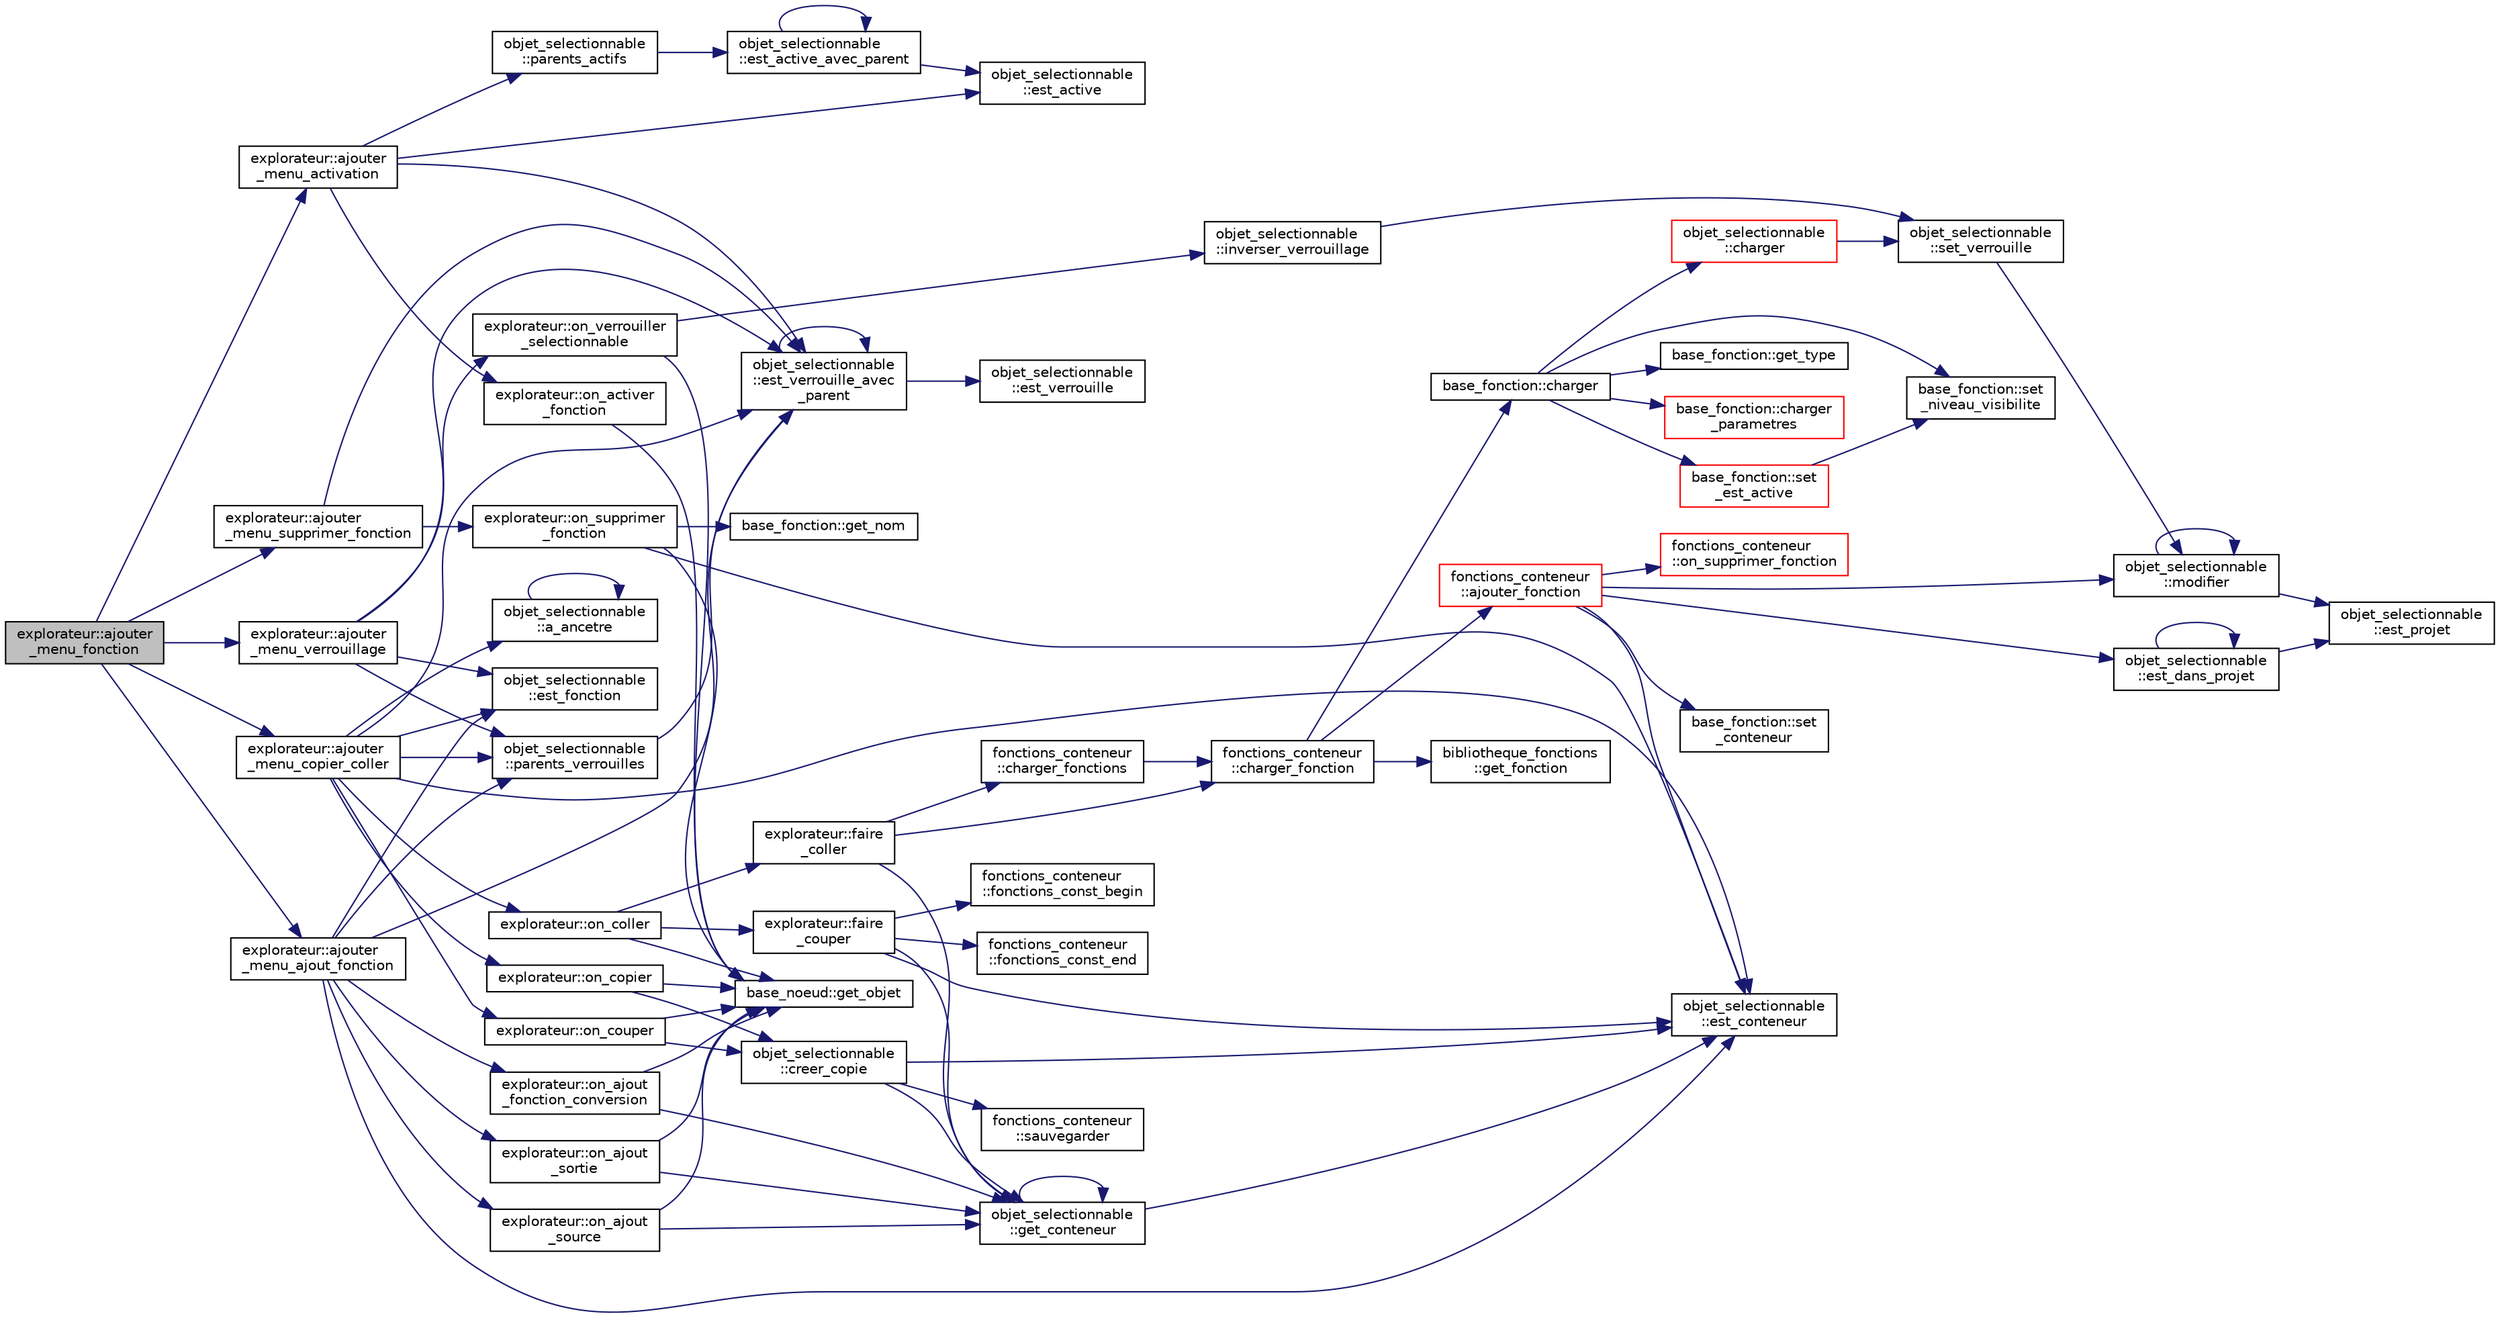 digraph "explorateur::ajouter_menu_fonction"
{
  edge [fontname="Helvetica",fontsize="10",labelfontname="Helvetica",labelfontsize="10"];
  node [fontname="Helvetica",fontsize="10",shape=record];
  rankdir="LR";
  Node263 [label="explorateur::ajouter\l_menu_fonction",height=0.2,width=0.4,color="black", fillcolor="grey75", style="filled", fontcolor="black"];
  Node263 -> Node264 [color="midnightblue",fontsize="10",style="solid",fontname="Helvetica"];
  Node264 [label="explorateur::ajouter\l_menu_activation",height=0.2,width=0.4,color="black", fillcolor="white", style="filled",URL="$classexplorateur.html#ac3864397d861ebd1634c55ce84ad58bd",tooltip="Ajoute dans un menu donné l&#39;action d&#39;activation. "];
  Node264 -> Node265 [color="midnightblue",fontsize="10",style="solid",fontname="Helvetica"];
  Node265 [label="objet_selectionnable\l::est_active",height=0.2,width=0.4,color="black", fillcolor="white", style="filled",URL="$classobjet__selectionnable.html#a9a0bf43723dd1656224cec9f3c42bba0",tooltip="Retourne l&#39;état d&#39;activation de l&#39;objet. "];
  Node264 -> Node266 [color="midnightblue",fontsize="10",style="solid",fontname="Helvetica"];
  Node266 [label="explorateur::on_activer\l_fonction",height=0.2,width=0.4,color="black", fillcolor="white", style="filled",URL="$classexplorateur.html#a71d8c413f548ef02da9bd592710ff356",tooltip="Fonction appelée lors d&#39;une demande de changement d&#39;activation d&#39;une fonction. "];
  Node266 -> Node267 [color="midnightblue",fontsize="10",style="solid",fontname="Helvetica"];
  Node267 [label="base_noeud::get_objet",height=0.2,width=0.4,color="black", fillcolor="white", style="filled",URL="$classbase__noeud.html#a762c999077b247ebf1d8c6dd83313ffd",tooltip="Retourne l&#39;objet sélectionnable associé au noeud. "];
  Node264 -> Node268 [color="midnightblue",fontsize="10",style="solid",fontname="Helvetica"];
  Node268 [label="objet_selectionnable\l::parents_actifs",height=0.2,width=0.4,color="black", fillcolor="white", style="filled",URL="$classobjet__selectionnable.html#a65b1afceca6ba5882edb9b7707d851f8",tooltip="Retourne l&#39;état d&#39;activation de l&#39;objet parent. "];
  Node268 -> Node269 [color="midnightblue",fontsize="10",style="solid",fontname="Helvetica"];
  Node269 [label="objet_selectionnable\l::est_active_avec_parent",height=0.2,width=0.4,color="black", fillcolor="white", style="filled",URL="$classobjet__selectionnable.html#ab86bf8b056ebc44909fb899dc6834422",tooltip="Retourne l&#39;état d&#39;activation de l&#39;objet en considérant également les objets parents. "];
  Node269 -> Node265 [color="midnightblue",fontsize="10",style="solid",fontname="Helvetica"];
  Node269 -> Node269 [color="midnightblue",fontsize="10",style="solid",fontname="Helvetica"];
  Node264 -> Node270 [color="midnightblue",fontsize="10",style="solid",fontname="Helvetica"];
  Node270 [label="objet_selectionnable\l::est_verrouille_avec\l_parent",height=0.2,width=0.4,color="black", fillcolor="white", style="filled",URL="$classobjet__selectionnable.html#a001c4584a6430689f478544ec560fb7e",tooltip="Indique si l&#39;objet est verrouillé en considérant également ses parents. "];
  Node270 -> Node271 [color="midnightblue",fontsize="10",style="solid",fontname="Helvetica"];
  Node271 [label="objet_selectionnable\l::est_verrouille",height=0.2,width=0.4,color="black", fillcolor="white", style="filled",URL="$classobjet__selectionnable.html#ae9c29950b9e5b582338ac659ecc3e3d6",tooltip="Indique si l&#39;objet est vérrouillé, i.e. non éditable. "];
  Node270 -> Node270 [color="midnightblue",fontsize="10",style="solid",fontname="Helvetica"];
  Node263 -> Node272 [color="midnightblue",fontsize="10",style="solid",fontname="Helvetica"];
  Node272 [label="explorateur::ajouter\l_menu_verrouillage",height=0.2,width=0.4,color="black", fillcolor="white", style="filled",URL="$classexplorateur.html#a959592d5ad501ab3272a898720cc8984",tooltip="Ajoute dans un menu donné l&#39;action de verrouillage. "];
  Node272 -> Node270 [color="midnightblue",fontsize="10",style="solid",fontname="Helvetica"];
  Node272 -> Node273 [color="midnightblue",fontsize="10",style="solid",fontname="Helvetica"];
  Node273 [label="objet_selectionnable\l::est_fonction",height=0.2,width=0.4,color="black", fillcolor="white", style="filled",URL="$classobjet__selectionnable.html#a8a235fc5211fbec0347ebe2342e99fa5",tooltip="Indique si l&#39;objet est une fonction. "];
  Node272 -> Node274 [color="midnightblue",fontsize="10",style="solid",fontname="Helvetica"];
  Node274 [label="explorateur::on_verrouiller\l_selectionnable",height=0.2,width=0.4,color="black", fillcolor="white", style="filled",URL="$classexplorateur.html#add77f5981057fc14b9bbac37c251a467",tooltip="Fonction appelée lors d&#39;une demande de verrouillage d&#39;un objet. "];
  Node274 -> Node267 [color="midnightblue",fontsize="10",style="solid",fontname="Helvetica"];
  Node274 -> Node275 [color="midnightblue",fontsize="10",style="solid",fontname="Helvetica"];
  Node275 [label="objet_selectionnable\l::inverser_verrouillage",height=0.2,width=0.4,color="black", fillcolor="white", style="filled",URL="$classobjet__selectionnable.html#a028ac895965858e0e8e8e2cc25e8323c",tooltip="Inverse l&#39;état de verrouillage. "];
  Node275 -> Node276 [color="midnightblue",fontsize="10",style="solid",fontname="Helvetica"];
  Node276 [label="objet_selectionnable\l::set_verrouille",height=0.2,width=0.4,color="black", fillcolor="white", style="filled",URL="$classobjet__selectionnable.html#a5d39343f43293805a0b60e8520687d87",tooltip="Initialise l&#39;état de verrouillage de l&#39;objet. "];
  Node276 -> Node277 [color="midnightblue",fontsize="10",style="solid",fontname="Helvetica"];
  Node277 [label="objet_selectionnable\l::modifier",height=0.2,width=0.4,color="black", fillcolor="white", style="filled",URL="$classobjet__selectionnable.html#a9f76b8e89231a79c3fc840af874bd868",tooltip="Modifie l&#39;objet. "];
  Node277 -> Node278 [color="midnightblue",fontsize="10",style="solid",fontname="Helvetica"];
  Node278 [label="objet_selectionnable\l::est_projet",height=0.2,width=0.4,color="black", fillcolor="white", style="filled",URL="$classobjet__selectionnable.html#a49ea1a29523e46f099896477a2b43eaa",tooltip="Indique si l&#39;objet est un projet. "];
  Node277 -> Node277 [color="midnightblue",fontsize="10",style="solid",fontname="Helvetica"];
  Node272 -> Node279 [color="midnightblue",fontsize="10",style="solid",fontname="Helvetica"];
  Node279 [label="objet_selectionnable\l::parents_verrouilles",height=0.2,width=0.4,color="black", fillcolor="white", style="filled",URL="$classobjet__selectionnable.html#ad9357af8b3471529814165378c6ce13d",tooltip="Indique si le paret de l&#39;objet est verrouillé. "];
  Node279 -> Node270 [color="midnightblue",fontsize="10",style="solid",fontname="Helvetica"];
  Node263 -> Node280 [color="midnightblue",fontsize="10",style="solid",fontname="Helvetica"];
  Node280 [label="explorateur::ajouter\l_menu_ajout_fonction",height=0.2,width=0.4,color="black", fillcolor="white", style="filled",URL="$classexplorateur.html#ad6ea829268272e407807e82a039eee42",tooltip="Ajoute dans un menu donné les actions d&#39;ajout de fonctions. "];
  Node280 -> Node281 [color="midnightblue",fontsize="10",style="solid",fontname="Helvetica"];
  Node281 [label="objet_selectionnable\l::est_conteneur",height=0.2,width=0.4,color="black", fillcolor="white", style="filled",URL="$classobjet__selectionnable.html#a2c6b5b342b5f3a9f48893f793f935e0f",tooltip="Indique si l&#39;objet est un conteneur. "];
  Node280 -> Node270 [color="midnightblue",fontsize="10",style="solid",fontname="Helvetica"];
  Node280 -> Node273 [color="midnightblue",fontsize="10",style="solid",fontname="Helvetica"];
  Node280 -> Node279 [color="midnightblue",fontsize="10",style="solid",fontname="Helvetica"];
  Node280 -> Node282 [color="midnightblue",fontsize="10",style="solid",fontname="Helvetica"];
  Node282 [label="explorateur::on_ajout\l_source",height=0.2,width=0.4,color="black", fillcolor="white", style="filled",URL="$classexplorateur.html#a9f87ebe9efe7486d6e781556238feb4e",tooltip="Fonction appelée lors d&#39;une demande d&#39;ajout de fonction source. "];
  Node282 -> Node267 [color="midnightblue",fontsize="10",style="solid",fontname="Helvetica"];
  Node282 -> Node283 [color="midnightblue",fontsize="10",style="solid",fontname="Helvetica"];
  Node283 [label="objet_selectionnable\l::get_conteneur",height=0.2,width=0.4,color="black", fillcolor="white", style="filled",URL="$classobjet__selectionnable.html#ab809d020155b7fec48ff3adbe15c9b65",tooltip="Retourne le fonctions_conteneur le plus proche : l&#39;objet lui-même s&#39;il est un conteneur, ou le conteneur parent sinon. "];
  Node283 -> Node281 [color="midnightblue",fontsize="10",style="solid",fontname="Helvetica"];
  Node283 -> Node283 [color="midnightblue",fontsize="10",style="solid",fontname="Helvetica"];
  Node280 -> Node284 [color="midnightblue",fontsize="10",style="solid",fontname="Helvetica"];
  Node284 [label="explorateur::on_ajout\l_fonction_conversion",height=0.2,width=0.4,color="black", fillcolor="white", style="filled",URL="$classexplorateur.html#a513ccd6238459ae6982973a5b671a63b",tooltip="Fonction appelée lors d&#39;une demande d&#39;ajout de fonction de conversion. "];
  Node284 -> Node267 [color="midnightblue",fontsize="10",style="solid",fontname="Helvetica"];
  Node284 -> Node283 [color="midnightblue",fontsize="10",style="solid",fontname="Helvetica"];
  Node280 -> Node285 [color="midnightblue",fontsize="10",style="solid",fontname="Helvetica"];
  Node285 [label="explorateur::on_ajout\l_sortie",height=0.2,width=0.4,color="black", fillcolor="white", style="filled",URL="$classexplorateur.html#aad600593e3982f73bd876a32cc4b8381",tooltip="Fonction appelée lors d&#39;une demande d&#39;ajout de fonction de sortie. "];
  Node285 -> Node267 [color="midnightblue",fontsize="10",style="solid",fontname="Helvetica"];
  Node285 -> Node283 [color="midnightblue",fontsize="10",style="solid",fontname="Helvetica"];
  Node263 -> Node286 [color="midnightblue",fontsize="10",style="solid",fontname="Helvetica"];
  Node286 [label="explorateur::ajouter\l_menu_copier_coller",height=0.2,width=0.4,color="black", fillcolor="white", style="filled",URL="$classexplorateur.html#a57e9b7f934e2a1e699d816d144fb2338",tooltip="Ajoute dans un menu donné les actions de copier/couper/coller. "];
  Node286 -> Node281 [color="midnightblue",fontsize="10",style="solid",fontname="Helvetica"];
  Node286 -> Node287 [color="midnightblue",fontsize="10",style="solid",fontname="Helvetica"];
  Node287 [label="explorateur::on_copier",height=0.2,width=0.4,color="black", fillcolor="white", style="filled",URL="$classexplorateur.html#ab3b5326853acdf90c798ad2b8e3dfbb8",tooltip="Fonction appelée lors d&#39;une demande de copie. "];
  Node287 -> Node267 [color="midnightblue",fontsize="10",style="solid",fontname="Helvetica"];
  Node287 -> Node288 [color="midnightblue",fontsize="10",style="solid",fontname="Helvetica"];
  Node288 [label="objet_selectionnable\l::creer_copie",height=0.2,width=0.4,color="black", fillcolor="white", style="filled",URL="$classobjet__selectionnable.html#a9841178873971cf9b7384d661d3eb21a",tooltip="Crée une copie de l&#39;objet au format QString. "];
  Node288 -> Node281 [color="midnightblue",fontsize="10",style="solid",fontname="Helvetica"];
  Node288 -> Node283 [color="midnightblue",fontsize="10",style="solid",fontname="Helvetica"];
  Node288 -> Node289 [color="midnightblue",fontsize="10",style="solid",fontname="Helvetica"];
  Node289 [label="fonctions_conteneur\l::sauvegarder",height=0.2,width=0.4,color="black", fillcolor="white", style="filled",URL="$classfonctions__conteneur.html#a45ec80993babd844410c429794357871",tooltip="Sauvegarde le fonctions_conteneur dans un flux donné. "];
  Node286 -> Node290 [color="midnightblue",fontsize="10",style="solid",fontname="Helvetica"];
  Node290 [label="explorateur::on_couper",height=0.2,width=0.4,color="black", fillcolor="white", style="filled",URL="$classexplorateur.html#ab3eaff6725b5b3bfcded294beed49449",tooltip="Fonction appelée lors d&#39;une demande de coupé. "];
  Node290 -> Node267 [color="midnightblue",fontsize="10",style="solid",fontname="Helvetica"];
  Node290 -> Node288 [color="midnightblue",fontsize="10",style="solid",fontname="Helvetica"];
  Node286 -> Node270 [color="midnightblue",fontsize="10",style="solid",fontname="Helvetica"];
  Node286 -> Node291 [color="midnightblue",fontsize="10",style="solid",fontname="Helvetica"];
  Node291 [label="objet_selectionnable\l::a_ancetre",height=0.2,width=0.4,color="black", fillcolor="white", style="filled",URL="$classobjet__selectionnable.html#aed181014e7fe90bc341d0b0341cd7c31",tooltip="Indique si l&#39;objet a comme ancêtre un objet donné. "];
  Node291 -> Node291 [color="midnightblue",fontsize="10",style="solid",fontname="Helvetica"];
  Node286 -> Node292 [color="midnightblue",fontsize="10",style="solid",fontname="Helvetica"];
  Node292 [label="explorateur::on_coller",height=0.2,width=0.4,color="black", fillcolor="white", style="filled",URL="$classexplorateur.html#a5394562c6a7168f624d9ee1f7a2736fa",tooltip="Fonction appelée lors d&#39;une demande de collé. "];
  Node292 -> Node293 [color="midnightblue",fontsize="10",style="solid",fontname="Helvetica"];
  Node293 [label="explorateur::faire\l_couper",height=0.2,width=0.4,color="black", fillcolor="white", style="filled",URL="$classexplorateur.html#a3ed6f16c0e32b2eb1750e59feacb52b0",tooltip="Applique le couper. "];
  Node293 -> Node281 [color="midnightblue",fontsize="10",style="solid",fontname="Helvetica"];
  Node293 -> Node283 [color="midnightblue",fontsize="10",style="solid",fontname="Helvetica"];
  Node293 -> Node294 [color="midnightblue",fontsize="10",style="solid",fontname="Helvetica"];
  Node294 [label="fonctions_conteneur\l::fonctions_const_begin",height=0.2,width=0.4,color="black", fillcolor="white", style="filled",URL="$classfonctions__conteneur.html#a644a9b41a4edf55ab2c26d18453406a4",tooltip="Accesseur de l&#39;itérateur constant de début de liste des fonctions. "];
  Node293 -> Node295 [color="midnightblue",fontsize="10",style="solid",fontname="Helvetica"];
  Node295 [label="fonctions_conteneur\l::fonctions_const_end",height=0.2,width=0.4,color="black", fillcolor="white", style="filled",URL="$classfonctions__conteneur.html#a16bb282bc668c02c0cf9a37864f99b44",tooltip="Accesseur de l&#39;itérateur constant de fin de liste des fonctions. "];
  Node292 -> Node296 [color="midnightblue",fontsize="10",style="solid",fontname="Helvetica"];
  Node296 [label="explorateur::faire\l_coller",height=0.2,width=0.4,color="black", fillcolor="white", style="filled",URL="$classexplorateur.html#aacc4e1d3c87901d284230bdd1bbb4c26",tooltip="Applique le collage. "];
  Node296 -> Node283 [color="midnightblue",fontsize="10",style="solid",fontname="Helvetica"];
  Node296 -> Node297 [color="midnightblue",fontsize="10",style="solid",fontname="Helvetica"];
  Node297 [label="fonctions_conteneur\l::charger_fonctions",height=0.2,width=0.4,color="black", fillcolor="white", style="filled",URL="$classfonctions__conteneur.html#aeb43e1fd3929d565f33b34db7ce8c583",tooltip="Charge des fonctions à partir d&#39;une source xml donnée. "];
  Node297 -> Node298 [color="midnightblue",fontsize="10",style="solid",fontname="Helvetica"];
  Node298 [label="fonctions_conteneur\l::charger_fonction",height=0.2,width=0.4,color="black", fillcolor="white", style="filled",URL="$classfonctions__conteneur.html#a2e241972228c75c5550287bd0fa6501e",tooltip="Charge une fonction à partir d&#39;une source xml donnée. "];
  Node298 -> Node299 [color="midnightblue",fontsize="10",style="solid",fontname="Helvetica"];
  Node299 [label="bibliotheque_fonctions\l::get_fonction",height=0.2,width=0.4,color="black", fillcolor="white", style="filled",URL="$classbibliotheque__fonctions.html#a97e2db5603fe4267df7ace47f110b6e0",tooltip="Crée et retourne une fonction pour un type donné. "];
  Node298 -> Node300 [color="midnightblue",fontsize="10",style="solid",fontname="Helvetica"];
  Node300 [label="base_fonction::charger",height=0.2,width=0.4,color="black", fillcolor="white", style="filled",URL="$classbase__fonction.html#a693965131515a05876dd55562cba2757",tooltip="Charge la fonction à partir d&#39;une source xml donnée. "];
  Node300 -> Node301 [color="midnightblue",fontsize="10",style="solid",fontname="Helvetica"];
  Node301 [label="base_fonction::set\l_niveau_visibilite",height=0.2,width=0.4,color="black", fillcolor="white", style="filled",URL="$classbase__fonction.html#aac434731c9e5d95398d3baae6c74d447",tooltip="Initialise le niveau de visibilité de la fonction. "];
  Node300 -> Node302 [color="midnightblue",fontsize="10",style="solid",fontname="Helvetica"];
  Node302 [label="base_fonction::set\l_est_active",height=0.2,width=0.4,color="red", fillcolor="white", style="filled",URL="$classbase__fonction.html#a58252a04c7afea216c29d13132b0d6a2",tooltip="Initialise l&#39;activation de la fonction. "];
  Node302 -> Node301 [color="midnightblue",fontsize="10",style="solid",fontname="Helvetica"];
  Node300 -> Node305 [color="midnightblue",fontsize="10",style="solid",fontname="Helvetica"];
  Node305 [label="base_fonction::get_type",height=0.2,width=0.4,color="black", fillcolor="white", style="filled",URL="$classbase__fonction.html#a8ed620b54f5ef377c2593952eafd6ad9",tooltip="Accesseur du type de la fonction. "];
  Node300 -> Node306 [color="midnightblue",fontsize="10",style="solid",fontname="Helvetica"];
  Node306 [label="objet_selectionnable\l::charger",height=0.2,width=0.4,color="red", fillcolor="white", style="filled",URL="$classobjet__selectionnable.html#a8f3ce3c0cf4e85da9115b7517f9e0e2d",tooltip="Charge l&#39;objet à partir d&#39;une source xml donnée. "];
  Node306 -> Node276 [color="midnightblue",fontsize="10",style="solid",fontname="Helvetica"];
  Node300 -> Node309 [color="midnightblue",fontsize="10",style="solid",fontname="Helvetica"];
  Node309 [label="base_fonction::charger\l_parametres",height=0.2,width=0.4,color="red", fillcolor="white", style="filled",URL="$classbase__fonction.html#a96c37e73c9822d7e9b483ce5fa37bd16",tooltip="Charge les paramètres à partir d&#39;une source xml donnée. "];
  Node298 -> Node325 [color="midnightblue",fontsize="10",style="solid",fontname="Helvetica"];
  Node325 [label="fonctions_conteneur\l::ajouter_fonction",height=0.2,width=0.4,color="red", fillcolor="white", style="filled",URL="$classfonctions__conteneur.html#a5498a158c4d4f16fc63e54809ce381d5",tooltip="Ajoute une fonction donnée dans le conteneur. "];
  Node325 -> Node326 [color="midnightblue",fontsize="10",style="solid",fontname="Helvetica"];
  Node326 [label="base_fonction::set\l_conteneur",height=0.2,width=0.4,color="black", fillcolor="white", style="filled",URL="$classbase__fonction.html#aa487a07ab1961bfbdf04ddd3c72b4d3c",tooltip="Initialise le conteneur de la fonction. "];
  Node325 -> Node281 [color="midnightblue",fontsize="10",style="solid",fontname="Helvetica"];
  Node325 -> Node327 [color="midnightblue",fontsize="10",style="solid",fontname="Helvetica"];
  Node327 [label="fonctions_conteneur\l::on_supprimer_fonction",height=0.2,width=0.4,color="red", fillcolor="white", style="filled",URL="$classfonctions__conteneur.html#a138f2393529381205980123dff37d99e",tooltip="Fonction appelée lors d&#39;une demande de suppression d&#39;une fonction donnée. "];
  Node325 -> Node330 [color="midnightblue",fontsize="10",style="solid",fontname="Helvetica"];
  Node330 [label="objet_selectionnable\l::est_dans_projet",height=0.2,width=0.4,color="black", fillcolor="white", style="filled",URL="$classobjet__selectionnable.html#aab2318fe95dbe865acf0f021e8acaf2d",tooltip="Indique si l&#39;objet est dans un projet. "];
  Node330 -> Node278 [color="midnightblue",fontsize="10",style="solid",fontname="Helvetica"];
  Node330 -> Node330 [color="midnightblue",fontsize="10",style="solid",fontname="Helvetica"];
  Node325 -> Node277 [color="midnightblue",fontsize="10",style="solid",fontname="Helvetica"];
  Node296 -> Node298 [color="midnightblue",fontsize="10",style="solid",fontname="Helvetica"];
  Node292 -> Node267 [color="midnightblue",fontsize="10",style="solid",fontname="Helvetica"];
  Node286 -> Node273 [color="midnightblue",fontsize="10",style="solid",fontname="Helvetica"];
  Node286 -> Node279 [color="midnightblue",fontsize="10",style="solid",fontname="Helvetica"];
  Node263 -> Node331 [color="midnightblue",fontsize="10",style="solid",fontname="Helvetica"];
  Node331 [label="explorateur::ajouter\l_menu_supprimer_fonction",height=0.2,width=0.4,color="black", fillcolor="white", style="filled",URL="$classexplorateur.html#a705d6d775dbf271ac3f6ea7bb1cf6422",tooltip="Ajoute dans un menu donné l&#39;action de suppression d&#39;une fonction. "];
  Node331 -> Node332 [color="midnightblue",fontsize="10",style="solid",fontname="Helvetica"];
  Node332 [label="explorateur::on_supprimer\l_fonction",height=0.2,width=0.4,color="black", fillcolor="white", style="filled",URL="$classexplorateur.html#a33c04d3c07d1d2698bc9b73c1a82c3a1",tooltip="Fonction appelée lors d&#39;une demande de suppression de fonction. "];
  Node332 -> Node267 [color="midnightblue",fontsize="10",style="solid",fontname="Helvetica"];
  Node332 -> Node281 [color="midnightblue",fontsize="10",style="solid",fontname="Helvetica"];
  Node332 -> Node318 [color="midnightblue",fontsize="10",style="solid",fontname="Helvetica"];
  Node318 [label="base_fonction::get_nom",height=0.2,width=0.4,color="black", fillcolor="white", style="filled",URL="$classbase__fonction.html#aa184addbc0e71b3fd255b2f0b9e7c99e",tooltip="Accesseur du nom de la fonction. "];
  Node331 -> Node270 [color="midnightblue",fontsize="10",style="solid",fontname="Helvetica"];
}
